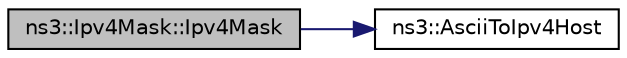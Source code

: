 digraph "ns3::Ipv4Mask::Ipv4Mask"
{
  edge [fontname="Helvetica",fontsize="10",labelfontname="Helvetica",labelfontsize="10"];
  node [fontname="Helvetica",fontsize="10",shape=record];
  rankdir="LR";
  Node1 [label="ns3::Ipv4Mask::Ipv4Mask",height=0.2,width=0.4,color="black", fillcolor="grey75", style="filled", fontcolor="black"];
  Node1 -> Node2 [color="midnightblue",fontsize="10",style="solid"];
  Node2 [label="ns3::AsciiToIpv4Host",height=0.2,width=0.4,color="black", fillcolor="white", style="filled",URL="$d7/d2e/namespacens3.html#ab91a873a4af974a483a5063587ffe5b9",tooltip="Converts a string representing an IP address into the address. "];
}

